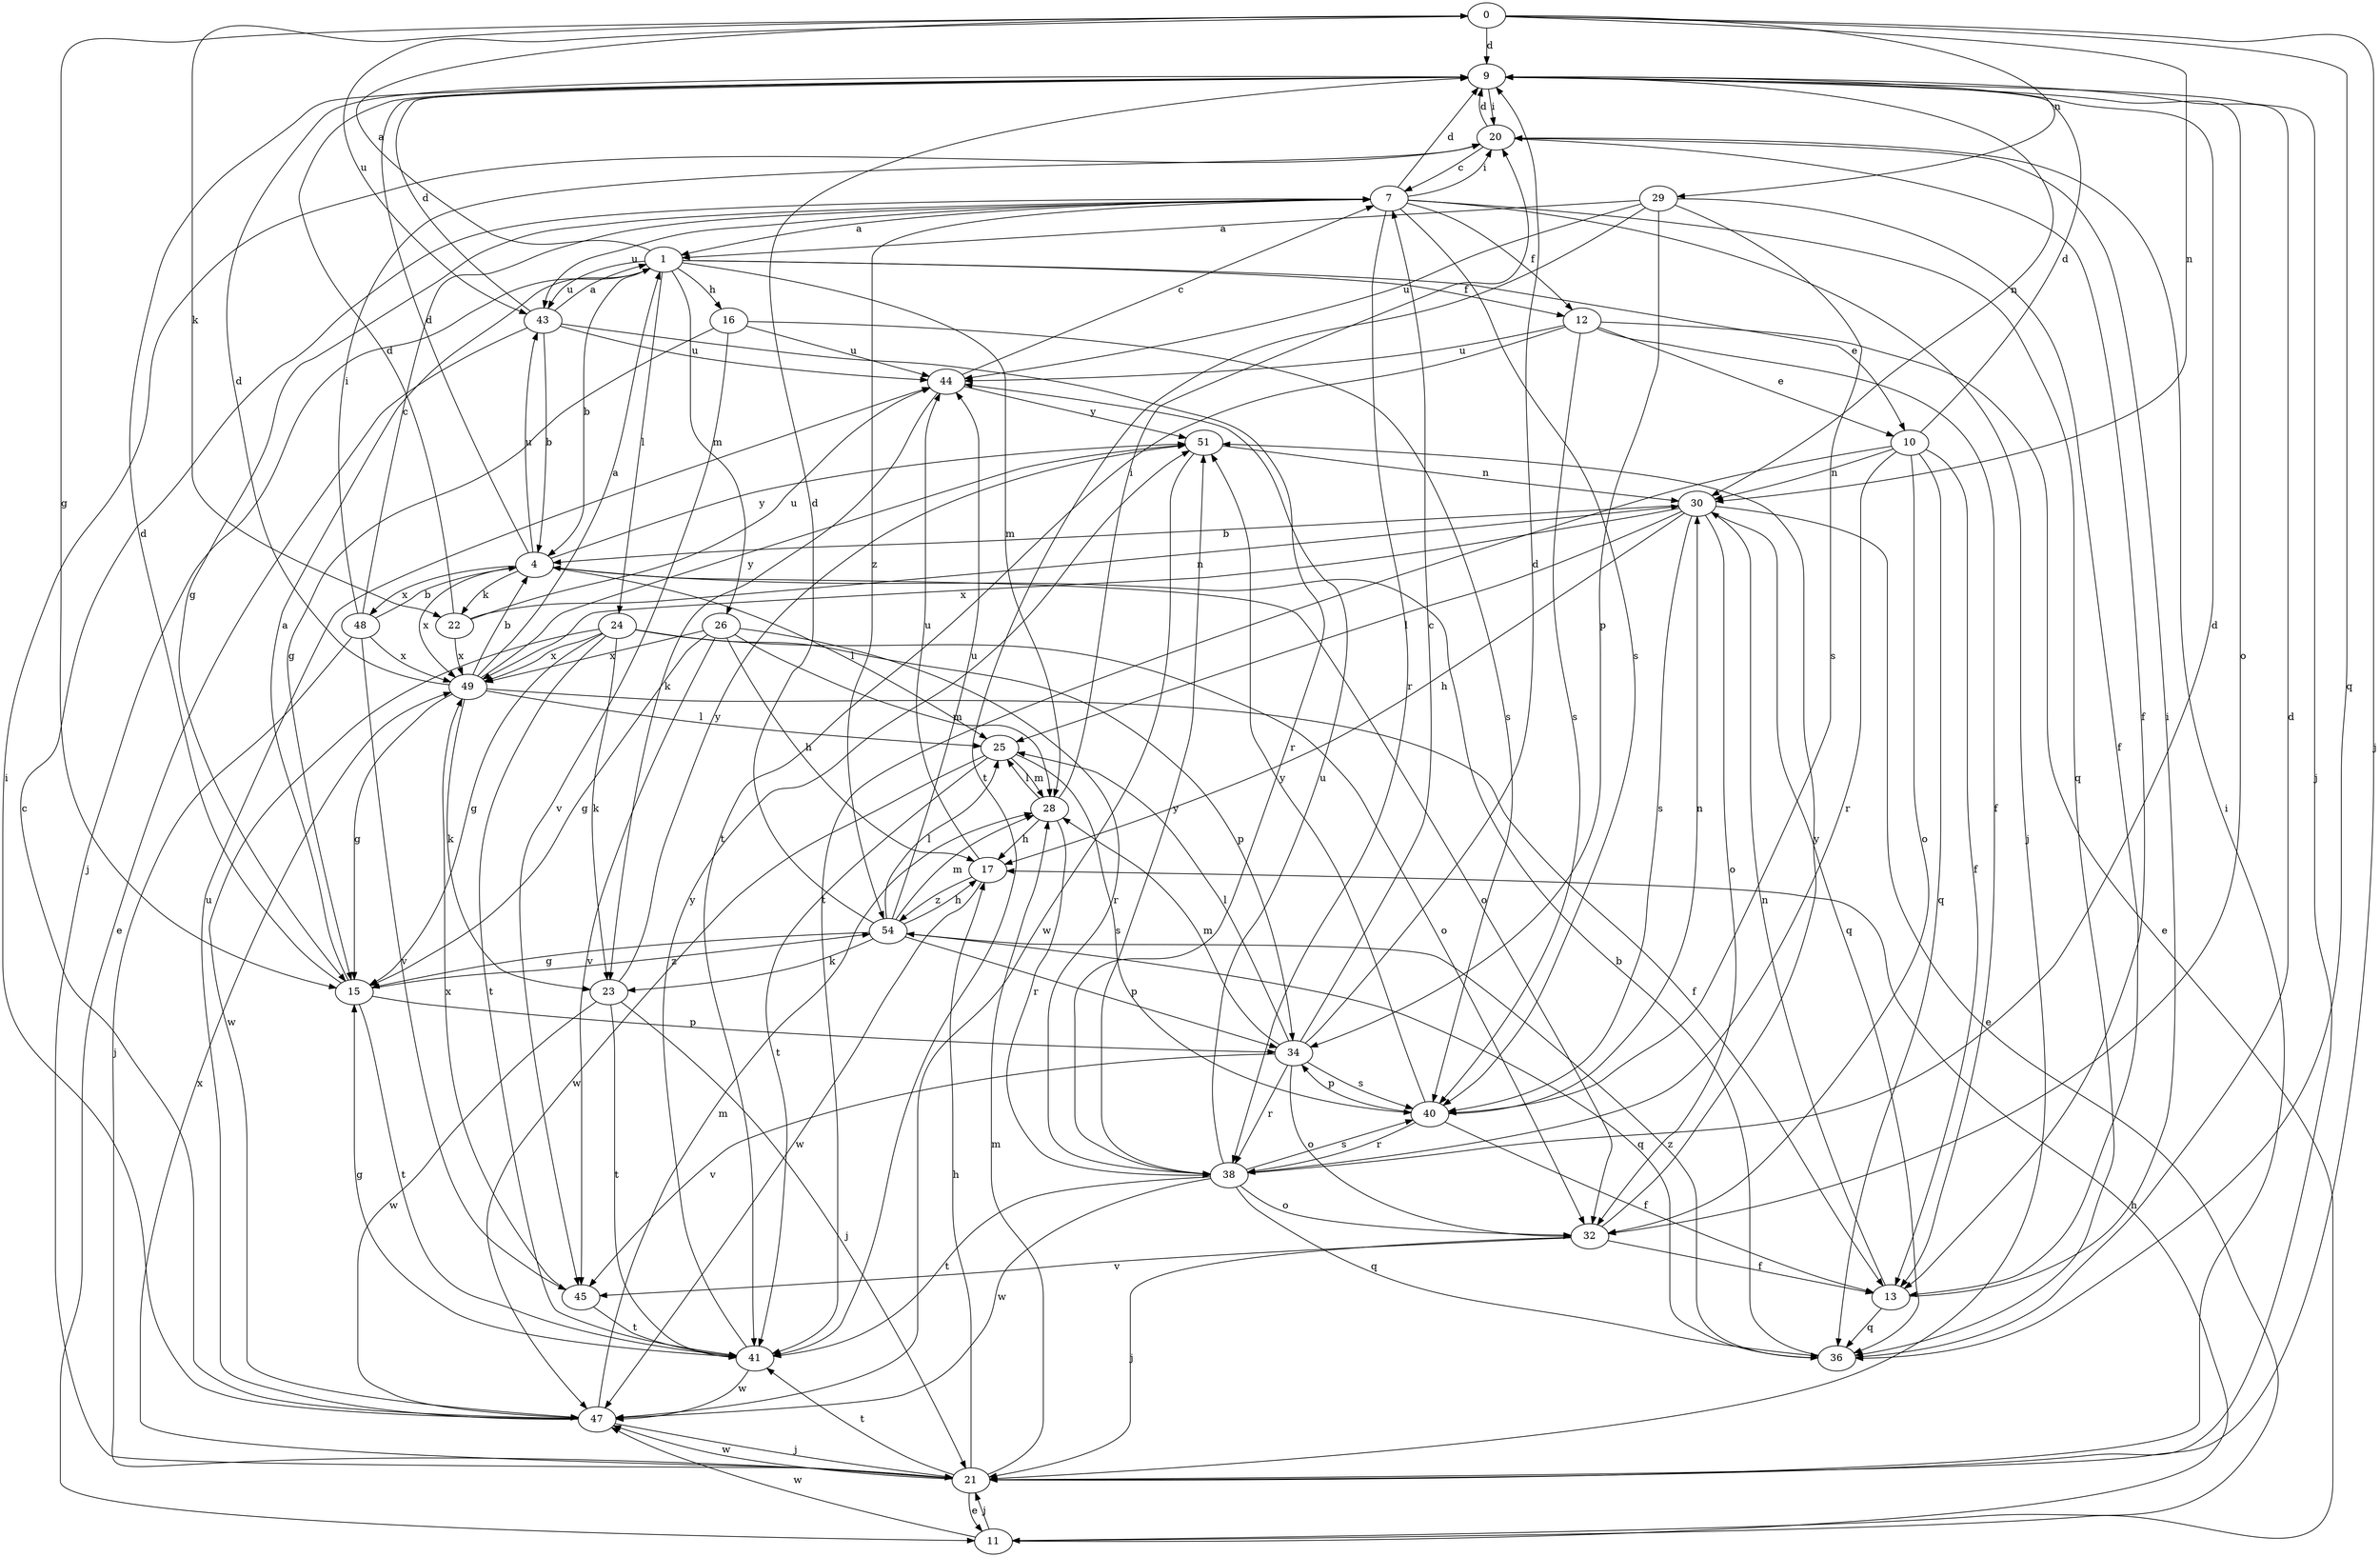 strict digraph  {
0;
1;
4;
7;
9;
10;
11;
12;
13;
15;
16;
17;
20;
21;
22;
23;
24;
25;
26;
28;
29;
30;
32;
34;
36;
38;
40;
41;
43;
44;
45;
47;
48;
49;
51;
54;
0 -> 9  [label=d];
0 -> 15  [label=g];
0 -> 21  [label=j];
0 -> 22  [label=k];
0 -> 29  [label=n];
0 -> 30  [label=n];
0 -> 36  [label=q];
0 -> 43  [label=u];
1 -> 0  [label=a];
1 -> 4  [label=b];
1 -> 10  [label=e];
1 -> 12  [label=f];
1 -> 16  [label=h];
1 -> 21  [label=j];
1 -> 24  [label=l];
1 -> 26  [label=m];
1 -> 28  [label=m];
1 -> 43  [label=u];
4 -> 9  [label=d];
4 -> 22  [label=k];
4 -> 25  [label=l];
4 -> 32  [label=o];
4 -> 43  [label=u];
4 -> 48  [label=x];
4 -> 49  [label=x];
4 -> 51  [label=y];
7 -> 1  [label=a];
7 -> 9  [label=d];
7 -> 12  [label=f];
7 -> 15  [label=g];
7 -> 20  [label=i];
7 -> 21  [label=j];
7 -> 36  [label=q];
7 -> 38  [label=r];
7 -> 40  [label=s];
7 -> 43  [label=u];
7 -> 54  [label=z];
9 -> 20  [label=i];
9 -> 21  [label=j];
9 -> 30  [label=n];
9 -> 32  [label=o];
10 -> 9  [label=d];
10 -> 13  [label=f];
10 -> 30  [label=n];
10 -> 32  [label=o];
10 -> 36  [label=q];
10 -> 38  [label=r];
10 -> 41  [label=t];
11 -> 17  [label=h];
11 -> 21  [label=j];
11 -> 47  [label=w];
12 -> 10  [label=e];
12 -> 11  [label=e];
12 -> 13  [label=f];
12 -> 40  [label=s];
12 -> 41  [label=t];
12 -> 44  [label=u];
13 -> 20  [label=i];
13 -> 30  [label=n];
13 -> 36  [label=q];
15 -> 1  [label=a];
15 -> 9  [label=d];
15 -> 34  [label=p];
15 -> 41  [label=t];
15 -> 54  [label=z];
16 -> 15  [label=g];
16 -> 40  [label=s];
16 -> 44  [label=u];
16 -> 45  [label=v];
17 -> 44  [label=u];
17 -> 47  [label=w];
17 -> 54  [label=z];
20 -> 7  [label=c];
20 -> 9  [label=d];
20 -> 13  [label=f];
21 -> 11  [label=e];
21 -> 17  [label=h];
21 -> 20  [label=i];
21 -> 28  [label=m];
21 -> 41  [label=t];
21 -> 47  [label=w];
21 -> 49  [label=x];
22 -> 9  [label=d];
22 -> 30  [label=n];
22 -> 44  [label=u];
22 -> 49  [label=x];
23 -> 21  [label=j];
23 -> 41  [label=t];
23 -> 47  [label=w];
23 -> 51  [label=y];
24 -> 15  [label=g];
24 -> 23  [label=k];
24 -> 32  [label=o];
24 -> 34  [label=p];
24 -> 41  [label=t];
24 -> 47  [label=w];
24 -> 49  [label=x];
25 -> 28  [label=m];
25 -> 40  [label=s];
25 -> 41  [label=t];
25 -> 47  [label=w];
26 -> 15  [label=g];
26 -> 17  [label=h];
26 -> 28  [label=m];
26 -> 38  [label=r];
26 -> 45  [label=v];
26 -> 49  [label=x];
28 -> 17  [label=h];
28 -> 20  [label=i];
28 -> 25  [label=l];
28 -> 38  [label=r];
29 -> 1  [label=a];
29 -> 13  [label=f];
29 -> 34  [label=p];
29 -> 40  [label=s];
29 -> 41  [label=t];
29 -> 44  [label=u];
30 -> 4  [label=b];
30 -> 11  [label=e];
30 -> 17  [label=h];
30 -> 25  [label=l];
30 -> 32  [label=o];
30 -> 36  [label=q];
30 -> 40  [label=s];
30 -> 49  [label=x];
32 -> 13  [label=f];
32 -> 21  [label=j];
32 -> 45  [label=v];
32 -> 51  [label=y];
34 -> 7  [label=c];
34 -> 9  [label=d];
34 -> 25  [label=l];
34 -> 28  [label=m];
34 -> 32  [label=o];
34 -> 38  [label=r];
34 -> 40  [label=s];
34 -> 45  [label=v];
36 -> 4  [label=b];
36 -> 9  [label=d];
36 -> 54  [label=z];
38 -> 9  [label=d];
38 -> 32  [label=o];
38 -> 36  [label=q];
38 -> 40  [label=s];
38 -> 41  [label=t];
38 -> 44  [label=u];
38 -> 47  [label=w];
38 -> 51  [label=y];
40 -> 13  [label=f];
40 -> 30  [label=n];
40 -> 34  [label=p];
40 -> 38  [label=r];
40 -> 51  [label=y];
41 -> 15  [label=g];
41 -> 47  [label=w];
41 -> 51  [label=y];
43 -> 1  [label=a];
43 -> 4  [label=b];
43 -> 9  [label=d];
43 -> 11  [label=e];
43 -> 38  [label=r];
43 -> 44  [label=u];
44 -> 7  [label=c];
44 -> 23  [label=k];
44 -> 51  [label=y];
45 -> 41  [label=t];
45 -> 49  [label=x];
47 -> 7  [label=c];
47 -> 20  [label=i];
47 -> 21  [label=j];
47 -> 28  [label=m];
47 -> 44  [label=u];
48 -> 4  [label=b];
48 -> 7  [label=c];
48 -> 20  [label=i];
48 -> 21  [label=j];
48 -> 45  [label=v];
48 -> 49  [label=x];
49 -> 1  [label=a];
49 -> 4  [label=b];
49 -> 9  [label=d];
49 -> 13  [label=f];
49 -> 15  [label=g];
49 -> 23  [label=k];
49 -> 25  [label=l];
49 -> 51  [label=y];
51 -> 30  [label=n];
51 -> 47  [label=w];
54 -> 9  [label=d];
54 -> 15  [label=g];
54 -> 17  [label=h];
54 -> 23  [label=k];
54 -> 25  [label=l];
54 -> 28  [label=m];
54 -> 34  [label=p];
54 -> 36  [label=q];
54 -> 44  [label=u];
}
